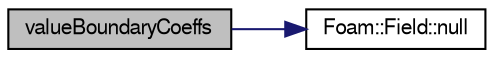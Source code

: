 digraph "valueBoundaryCoeffs"
{
  bgcolor="transparent";
  edge [fontname="FreeSans",fontsize="10",labelfontname="FreeSans",labelfontsize="10"];
  node [fontname="FreeSans",fontsize="10",shape=record];
  rankdir="LR";
  Node113 [label="valueBoundaryCoeffs",height=0.2,width=0.4,color="black", fillcolor="grey75", style="filled", fontcolor="black"];
  Node113 -> Node114 [color="midnightblue",fontsize="10",style="solid",fontname="FreeSans"];
  Node114 [label="Foam::Field::null",height=0.2,width=0.4,color="black",URL="$a26466.html#ae0b3a6fd625bba5be58a9219a6afac42",tooltip="Return a null field. "];
}
